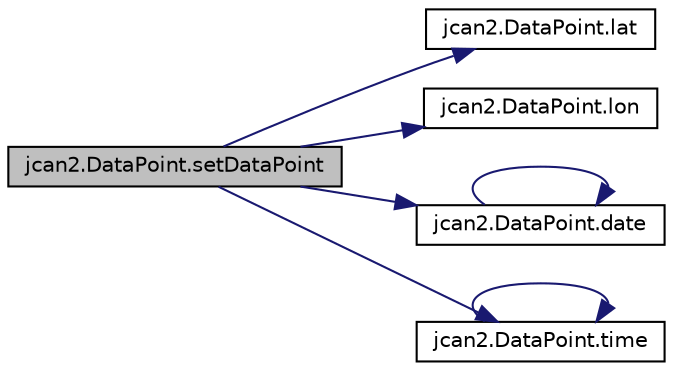 digraph "jcan2.DataPoint.setDataPoint"
{
  edge [fontname="Helvetica",fontsize="10",labelfontname="Helvetica",labelfontsize="10"];
  node [fontname="Helvetica",fontsize="10",shape=record];
  rankdir="LR";
  Node1 [label="jcan2.DataPoint.setDataPoint",height=0.2,width=0.4,color="black", fillcolor="grey75", style="filled", fontcolor="black"];
  Node1 -> Node2 [color="midnightblue",fontsize="10",style="solid",fontname="Helvetica"];
  Node2 [label="jcan2.DataPoint.lat",height=0.2,width=0.4,color="black", fillcolor="white", style="filled",URL="$classjcan2_1_1_data_point.html#a32e094bb9b899fda86e098089d211fbd"];
  Node1 -> Node3 [color="midnightblue",fontsize="10",style="solid",fontname="Helvetica"];
  Node3 [label="jcan2.DataPoint.lon",height=0.2,width=0.4,color="black", fillcolor="white", style="filled",URL="$classjcan2_1_1_data_point.html#a2f13156cea6b5bc87d55f31f14dafda4"];
  Node1 -> Node4 [color="midnightblue",fontsize="10",style="solid",fontname="Helvetica"];
  Node4 [label="jcan2.DataPoint.date",height=0.2,width=0.4,color="black", fillcolor="white", style="filled",URL="$classjcan2_1_1_data_point.html#a9d43fede68341ec6fcfc5fc34629c1db"];
  Node4 -> Node4 [color="midnightblue",fontsize="10",style="solid",fontname="Helvetica"];
  Node1 -> Node5 [color="midnightblue",fontsize="10",style="solid",fontname="Helvetica"];
  Node5 [label="jcan2.DataPoint.time",height=0.2,width=0.4,color="black", fillcolor="white", style="filled",URL="$classjcan2_1_1_data_point.html#a079673efabba1c06d85ba6e1d2ac5c97"];
  Node5 -> Node5 [color="midnightblue",fontsize="10",style="solid",fontname="Helvetica"];
}
